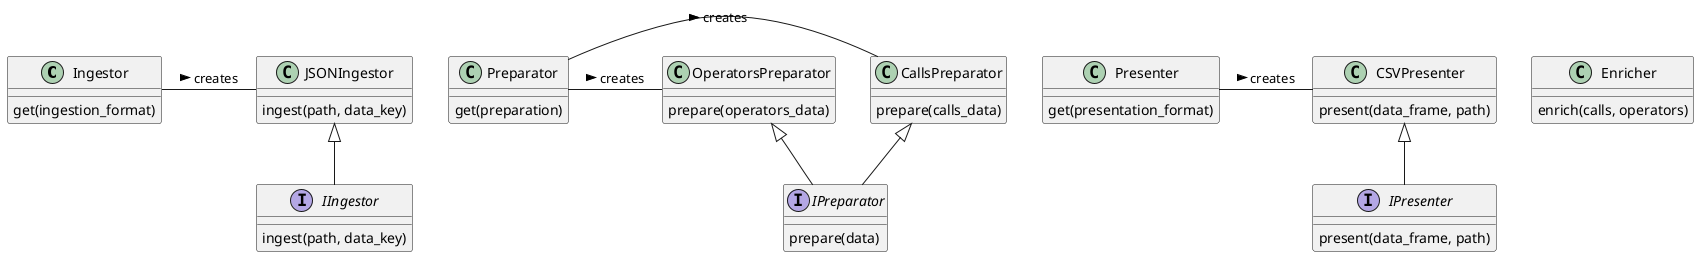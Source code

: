 @startuml
class Ingestor{
  {method} get(ingestion_format)
}
interface IIngestor{
  {method} ingest(path, data_key)
}
class JSONIngestor{ 
  {method} ingest(path, data_key)
}
JSONIngestor <|-- IIngestor
class Preparator{
  {method} get(preparation)
}
interface IPreparator{
  {method} prepare(data)
}
class CallsPreparator{
  {method} prepare(calls_data)
}
class OperatorsPreparator{
  {method} prepare(operators_data)
}
CallsPreparator <|-- IPreparator
OperatorsPreparator <|-- IPreparator
class Presenter{
  {method} get(presentation_format)
}
interface IPresenter{
  {method} present(data_frame, path)
}
class CSVPresenter{
  {method} present(data_frame, path)
}
CSVPresenter <|-- IPresenter

class Enricher{
  {method} enrich(calls, operators)
}
Ingestor - JSONIngestor : creates >
Preparator - CallsPreparator : creates >
Preparator - OperatorsPreparator : creates >
Presenter - CSVPresenter : creates >
@enduml

